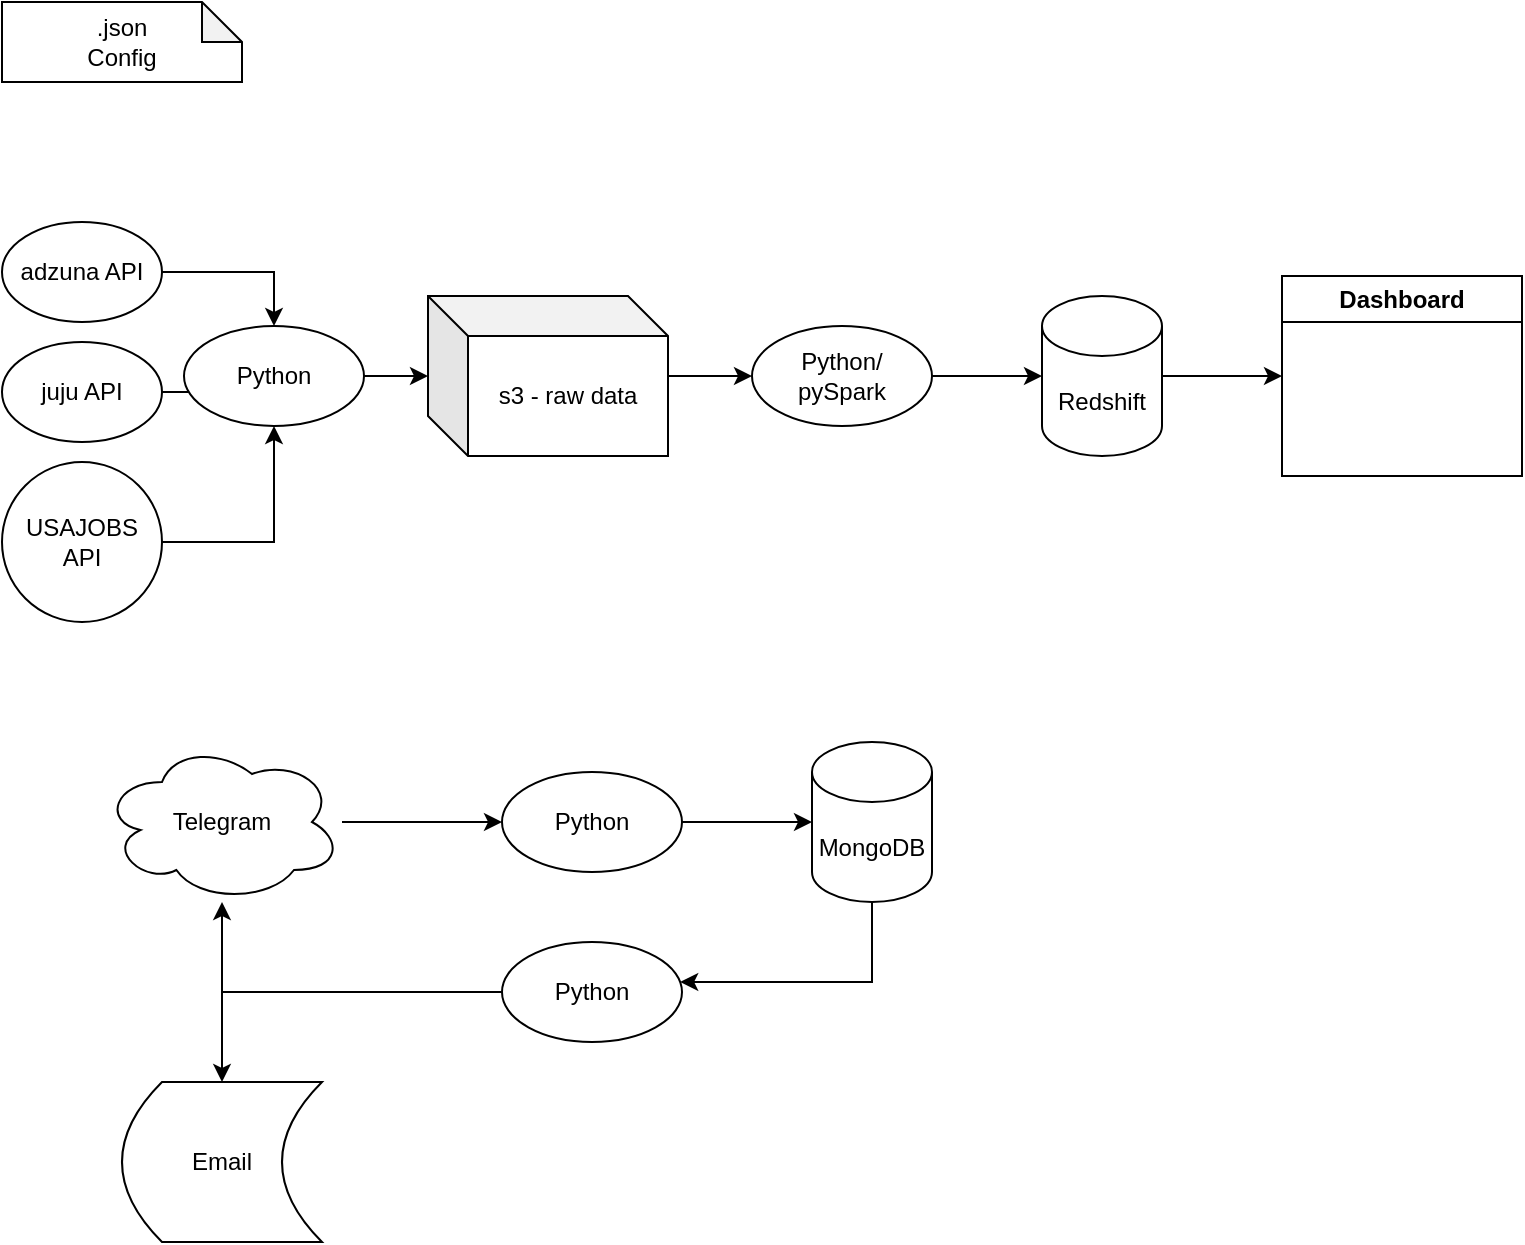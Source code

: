 <mxfile version="28.0.7">
  <diagram name="Page-1" id="qItH3wJwmk5mczzd3ZjL">
    <mxGraphModel dx="1426" dy="761" grid="1" gridSize="10" guides="1" tooltips="1" connect="1" arrows="1" fold="1" page="1" pageScale="1" pageWidth="850" pageHeight="1100" math="0" shadow="0">
      <root>
        <mxCell id="0" />
        <mxCell id="1" parent="0" />
        <mxCell id="lSw5uee_YllzGAp6HlX9-29" style="edgeStyle=orthogonalEdgeStyle;rounded=0;orthogonalLoop=1;jettySize=auto;html=1;" edge="1" parent="1" source="lSw5uee_YllzGAp6HlX9-18" target="lSw5uee_YllzGAp6HlX9-28">
          <mxGeometry relative="1" as="geometry" />
        </mxCell>
        <mxCell id="lSw5uee_YllzGAp6HlX9-18" value="adzuna API" style="ellipse;whiteSpace=wrap;html=1;" vertex="1" parent="1">
          <mxGeometry x="30" y="160" width="80" height="50" as="geometry" />
        </mxCell>
        <mxCell id="lSw5uee_YllzGAp6HlX9-30" style="edgeStyle=orthogonalEdgeStyle;rounded=0;orthogonalLoop=1;jettySize=auto;html=1;" edge="1" parent="1" source="lSw5uee_YllzGAp6HlX9-20" target="lSw5uee_YllzGAp6HlX9-28">
          <mxGeometry relative="1" as="geometry" />
        </mxCell>
        <mxCell id="lSw5uee_YllzGAp6HlX9-20" value="juju API" style="ellipse;whiteSpace=wrap;html=1;" vertex="1" parent="1">
          <mxGeometry x="30" y="220" width="80" height="50" as="geometry" />
        </mxCell>
        <mxCell id="lSw5uee_YllzGAp6HlX9-31" style="edgeStyle=orthogonalEdgeStyle;rounded=0;orthogonalLoop=1;jettySize=auto;html=1;" edge="1" parent="1" source="lSw5uee_YllzGAp6HlX9-21" target="lSw5uee_YllzGAp6HlX9-28">
          <mxGeometry relative="1" as="geometry" />
        </mxCell>
        <mxCell id="lSw5uee_YllzGAp6HlX9-21" value="USAJOBS API" style="ellipse;whiteSpace=wrap;html=1;aspect=fixed;" vertex="1" parent="1">
          <mxGeometry x="30" y="280" width="80" height="80" as="geometry" />
        </mxCell>
        <mxCell id="lSw5uee_YllzGAp6HlX9-34" style="edgeStyle=orthogonalEdgeStyle;rounded=0;orthogonalLoop=1;jettySize=auto;html=1;entryX=0;entryY=0.5;entryDx=0;entryDy=0;" edge="1" parent="1" source="lSw5uee_YllzGAp6HlX9-25" target="lSw5uee_YllzGAp6HlX9-27">
          <mxGeometry relative="1" as="geometry" />
        </mxCell>
        <mxCell id="lSw5uee_YllzGAp6HlX9-25" value="s3 - raw data" style="shape=cube;whiteSpace=wrap;html=1;boundedLbl=1;backgroundOutline=1;darkOpacity=0.05;darkOpacity2=0.1;" vertex="1" parent="1">
          <mxGeometry x="243" y="197" width="120" height="80" as="geometry" />
        </mxCell>
        <mxCell id="lSw5uee_YllzGAp6HlX9-26" value=".json&lt;div&gt;Config&lt;/div&gt;" style="shape=note;whiteSpace=wrap;html=1;backgroundOutline=1;darkOpacity=0.05;size=20;" vertex="1" parent="1">
          <mxGeometry x="30" y="50" width="120" height="40" as="geometry" />
        </mxCell>
        <mxCell id="lSw5uee_YllzGAp6HlX9-36" style="edgeStyle=orthogonalEdgeStyle;rounded=0;orthogonalLoop=1;jettySize=auto;html=1;" edge="1" parent="1" source="lSw5uee_YllzGAp6HlX9-27" target="lSw5uee_YllzGAp6HlX9-35">
          <mxGeometry relative="1" as="geometry" />
        </mxCell>
        <mxCell id="lSw5uee_YllzGAp6HlX9-27" value="Python/&lt;div&gt;pySpark&lt;/div&gt;" style="ellipse;whiteSpace=wrap;html=1;" vertex="1" parent="1">
          <mxGeometry x="405" y="212" width="90" height="50" as="geometry" />
        </mxCell>
        <mxCell id="lSw5uee_YllzGAp6HlX9-33" style="edgeStyle=orthogonalEdgeStyle;rounded=0;orthogonalLoop=1;jettySize=auto;html=1;" edge="1" parent="1" source="lSw5uee_YllzGAp6HlX9-28" target="lSw5uee_YllzGAp6HlX9-25">
          <mxGeometry relative="1" as="geometry" />
        </mxCell>
        <mxCell id="lSw5uee_YllzGAp6HlX9-28" value="Python" style="ellipse;whiteSpace=wrap;html=1;" vertex="1" parent="1">
          <mxGeometry x="121" y="212" width="90" height="50" as="geometry" />
        </mxCell>
        <mxCell id="lSw5uee_YllzGAp6HlX9-39" style="edgeStyle=orthogonalEdgeStyle;rounded=0;orthogonalLoop=1;jettySize=auto;html=1;entryX=0;entryY=0.5;entryDx=0;entryDy=0;" edge="1" parent="1" source="lSw5uee_YllzGAp6HlX9-35" target="lSw5uee_YllzGAp6HlX9-38">
          <mxGeometry relative="1" as="geometry" />
        </mxCell>
        <mxCell id="lSw5uee_YllzGAp6HlX9-35" value="Redshift" style="shape=cylinder3;whiteSpace=wrap;html=1;boundedLbl=1;backgroundOutline=1;size=15;" vertex="1" parent="1">
          <mxGeometry x="550" y="197" width="60" height="80" as="geometry" />
        </mxCell>
        <mxCell id="lSw5uee_YllzGAp6HlX9-38" value="Dashboard" style="swimlane;whiteSpace=wrap;html=1;" vertex="1" parent="1">
          <mxGeometry x="670" y="187" width="120" height="100" as="geometry" />
        </mxCell>
        <mxCell id="lSw5uee_YllzGAp6HlX9-42" style="edgeStyle=orthogonalEdgeStyle;rounded=0;orthogonalLoop=1;jettySize=auto;html=1;entryX=0;entryY=0.5;entryDx=0;entryDy=0;" edge="1" parent="1" source="lSw5uee_YllzGAp6HlX9-40" target="lSw5uee_YllzGAp6HlX9-41">
          <mxGeometry relative="1" as="geometry" />
        </mxCell>
        <mxCell id="lSw5uee_YllzGAp6HlX9-40" value="Telegram" style="ellipse;shape=cloud;whiteSpace=wrap;html=1;" vertex="1" parent="1">
          <mxGeometry x="80" y="420" width="120" height="80" as="geometry" />
        </mxCell>
        <mxCell id="lSw5uee_YllzGAp6HlX9-41" value="Python" style="ellipse;whiteSpace=wrap;html=1;" vertex="1" parent="1">
          <mxGeometry x="280" y="435" width="90" height="50" as="geometry" />
        </mxCell>
        <mxCell id="lSw5uee_YllzGAp6HlX9-47" style="edgeStyle=orthogonalEdgeStyle;rounded=0;orthogonalLoop=1;jettySize=auto;html=1;" edge="1" parent="1" source="lSw5uee_YllzGAp6HlX9-44" target="lSw5uee_YllzGAp6HlX9-46">
          <mxGeometry relative="1" as="geometry">
            <Array as="points">
              <mxPoint x="465" y="540" />
            </Array>
          </mxGeometry>
        </mxCell>
        <mxCell id="lSw5uee_YllzGAp6HlX9-44" value="MongoDB" style="shape=cylinder3;whiteSpace=wrap;html=1;boundedLbl=1;backgroundOutline=1;size=15;" vertex="1" parent="1">
          <mxGeometry x="435" y="420" width="60" height="80" as="geometry" />
        </mxCell>
        <mxCell id="lSw5uee_YllzGAp6HlX9-45" style="edgeStyle=orthogonalEdgeStyle;rounded=0;orthogonalLoop=1;jettySize=auto;html=1;entryX=0;entryY=0.5;entryDx=0;entryDy=0;entryPerimeter=0;" edge="1" parent="1" source="lSw5uee_YllzGAp6HlX9-41" target="lSw5uee_YllzGAp6HlX9-44">
          <mxGeometry relative="1" as="geometry" />
        </mxCell>
        <mxCell id="lSw5uee_YllzGAp6HlX9-50" style="edgeStyle=orthogonalEdgeStyle;rounded=0;orthogonalLoop=1;jettySize=auto;html=1;" edge="1" parent="1" source="lSw5uee_YllzGAp6HlX9-46" target="lSw5uee_YllzGAp6HlX9-40">
          <mxGeometry relative="1" as="geometry" />
        </mxCell>
        <mxCell id="lSw5uee_YllzGAp6HlX9-52" style="edgeStyle=orthogonalEdgeStyle;rounded=0;orthogonalLoop=1;jettySize=auto;html=1;" edge="1" parent="1" source="lSw5uee_YllzGAp6HlX9-46" target="lSw5uee_YllzGAp6HlX9-51">
          <mxGeometry relative="1" as="geometry" />
        </mxCell>
        <mxCell id="lSw5uee_YllzGAp6HlX9-46" value="Python" style="ellipse;whiteSpace=wrap;html=1;" vertex="1" parent="1">
          <mxGeometry x="280" y="520" width="90" height="50" as="geometry" />
        </mxCell>
        <mxCell id="lSw5uee_YllzGAp6HlX9-51" value="Email" style="shape=dataStorage;whiteSpace=wrap;html=1;fixedSize=1;" vertex="1" parent="1">
          <mxGeometry x="90" y="590" width="100" height="80" as="geometry" />
        </mxCell>
      </root>
    </mxGraphModel>
  </diagram>
</mxfile>

